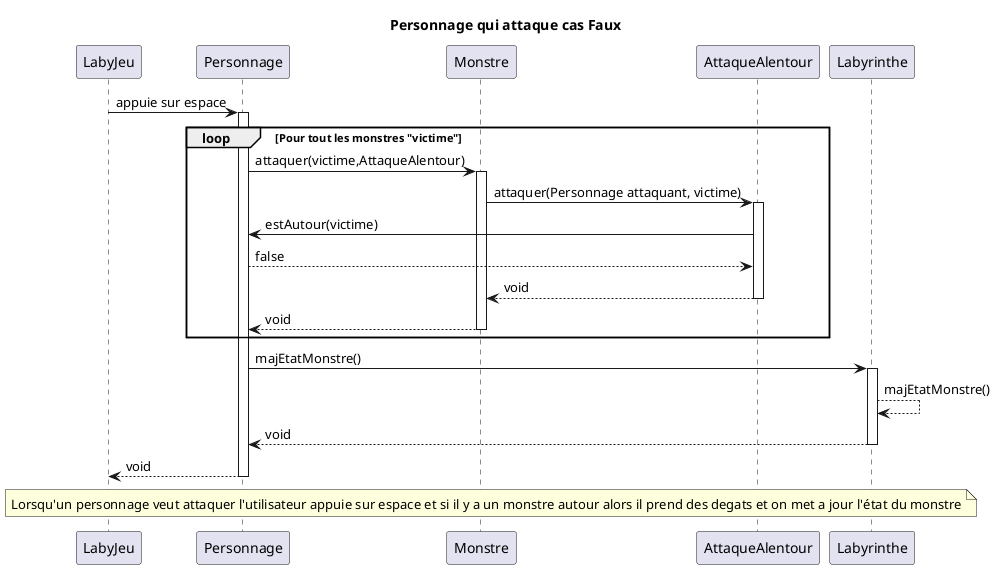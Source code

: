 @startuml
participant LabyJeu
title : Personnage qui attaque cas Faux
participant Personnage
participant Monstre
LabyJeu -> Personnage : appuie sur espace
activate Personnage
loop Pour tout les monstres "victime"
    Personnage -> Monstre : attaquer(victime,AttaqueAlentour)

    activate Monstre
    Monstre -> "AttaqueAlentour" : attaquer(Personnage attaquant, victime)
    activate "AttaqueAlentour"
    "AttaqueAlentour" -> Personnage : estAutour(victime)
    Personnage --> "AttaqueAlentour" : false
    "AttaqueAlentour" --> Monstre : void
    deactivate "AttaqueAlentour"
    Monstre --> Personnage : void
    deactivate Monstre
end
Personnage -> "Labyrinthe" : majEtatMonstre()
activate "Labyrinthe"
"Labyrinthe" --> "Labyrinthe" : majEtatMonstre()

"Labyrinthe" --> "Personnage" : void
deactivate "Labyrinthe"
Personnage --> LabyJeu : void
deactivate Personnage
note across
Lorsqu'un personnage veut attaquer l'utilisateur appuie sur espace et si il y a un monstre autour alors il prend des degats et on met a jour l'état du monstre
end note
@enduml

